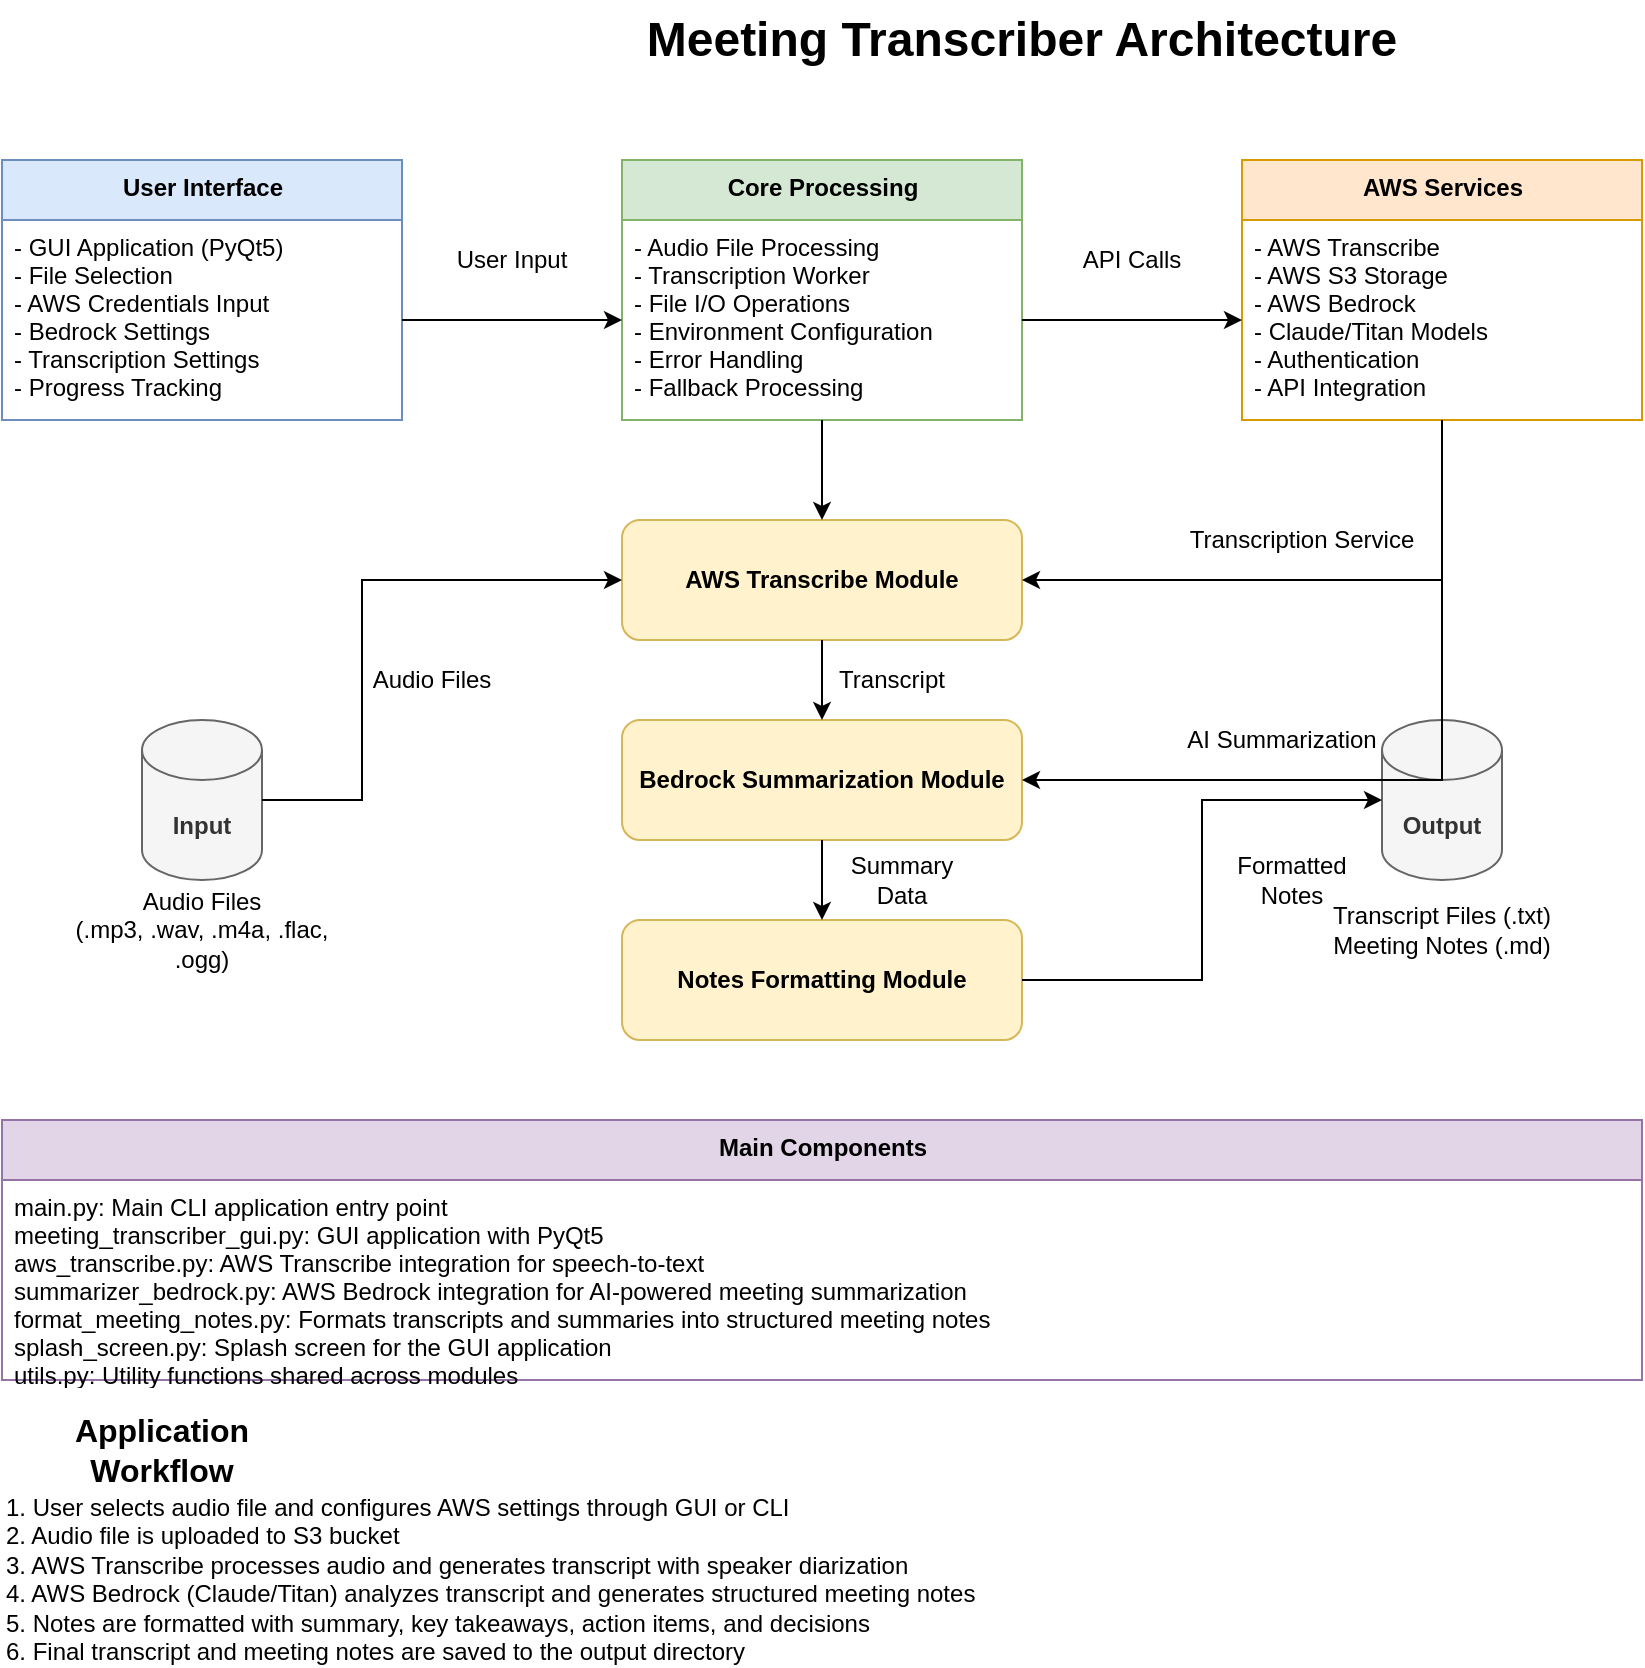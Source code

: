 <mxfile version="15.8.3" type="device">
  <diagram id="meeting-transcriber-architecture" name="Meeting Transcriber Architecture">
    <mxGraphModel dx="1422" dy="798" grid="1" gridSize="10" guides="1" tooltips="1" connect="1" arrows="1" fold="1" page="1" pageScale="1" pageWidth="1100" pageHeight="850" math="0" shadow="0">
      <root>
        <mxCell id="0" />
        <mxCell id="1" parent="0" />
        
        <!-- Title -->
        <mxCell id="title" value="Meeting Transcriber Architecture" style="text;html=1;strokeColor=none;fillColor=none;align=center;verticalAlign=middle;whiteSpace=wrap;rounded=0;fontSize=24;fontStyle=1" vertex="1" parent="1">
          <mxGeometry x="350" y="20" width="400" height="40" as="geometry" />
        </mxCell>
        
        <!-- User Interface -->
        <mxCell id="ui_container" value="User Interface" style="swimlane;fontStyle=1;align=center;verticalAlign=top;childLayout=stackLayout;horizontal=1;startSize=30;horizontalStack=0;resizeParent=1;resizeParentMax=0;resizeLast=0;collapsible=0;marginBottom=0;html=1;fillColor=#dae8fc;strokeColor=#6c8ebf;" vertex="1" parent="1">
          <mxGeometry x="40" y="100" width="200" height="130" as="geometry" />
        </mxCell>
        <mxCell id="ui_components" value="- GUI Application (PyQt5)&#xa;- File Selection&#xa;- AWS Credentials Input&#xa;- Bedrock Settings&#xa;- Transcription Settings&#xa;- Progress Tracking" style="text;strokeColor=none;fillColor=none;align=left;verticalAlign=top;spacingLeft=4;spacingRight=4;overflow=hidden;rotatable=0;points=[[0,0.5],[1,0.5]];portConstraint=eastwest;" vertex="1" parent="ui_container">
          <mxGeometry y="30" width="200" height="100" as="geometry" />
        </mxCell>
        
        <!-- Core Processing -->
        <mxCell id="core_container" value="Core Processing" style="swimlane;fontStyle=1;align=center;verticalAlign=top;childLayout=stackLayout;horizontal=1;startSize=30;horizontalStack=0;resizeParent=1;resizeParentMax=0;resizeLast=0;collapsible=0;marginBottom=0;html=1;fillColor=#d5e8d4;strokeColor=#82b366;" vertex="1" parent="1">
          <mxGeometry x="350" y="100" width="200" height="130" as="geometry" />
        </mxCell>
        <mxCell id="core_components" value="- Audio File Processing&#xa;- Transcription Worker&#xa;- File I/O Operations&#xa;- Environment Configuration&#xa;- Error Handling&#xa;- Fallback Processing" style="text;strokeColor=none;fillColor=none;align=left;verticalAlign=top;spacingLeft=4;spacingRight=4;overflow=hidden;rotatable=0;points=[[0,0.5],[1,0.5]];portConstraint=eastwest;" vertex="1" parent="core_container">
          <mxGeometry y="30" width="200" height="100" as="geometry" />
        </mxCell>
        
        <!-- AWS Services -->
        <mxCell id="aws_container" value="AWS Services" style="swimlane;fontStyle=1;align=center;verticalAlign=top;childLayout=stackLayout;horizontal=1;startSize=30;horizontalStack=0;resizeParent=1;resizeParentMax=0;resizeLast=0;collapsible=0;marginBottom=0;html=1;fillColor=#ffe6cc;strokeColor=#d79b00;" vertex="1" parent="1">
          <mxGeometry x="660" y="100" width="200" height="130" as="geometry" />
        </mxCell>
        <mxCell id="aws_components" value="- AWS Transcribe&#xa;- AWS S3 Storage&#xa;- AWS Bedrock&#xa;- Claude/Titan Models&#xa;- Authentication&#xa;- API Integration" style="text;strokeColor=none;fillColor=none;align=left;verticalAlign=top;spacingLeft=4;spacingRight=4;overflow=hidden;rotatable=0;points=[[0,0.5],[1,0.5]];portConstraint=eastwest;" vertex="1" parent="aws_container">
          <mxGeometry y="30" width="200" height="100" as="geometry" />
        </mxCell>
        
        <!-- Transcription Module -->
        <mxCell id="transcribe_module" value="AWS Transcribe Module" style="rounded=1;whiteSpace=wrap;html=1;fillColor=#fff2cc;strokeColor=#d6b656;fontStyle=1" vertex="1" parent="1">
          <mxGeometry x="350" y="280" width="200" height="60" as="geometry" />
        </mxCell>
        
        <!-- Summarization Module -->
        <mxCell id="summarize_module" value="Bedrock Summarization Module" style="rounded=1;whiteSpace=wrap;html=1;fillColor=#fff2cc;strokeColor=#d6b656;fontStyle=1" vertex="1" parent="1">
          <mxGeometry x="350" y="380" width="200" height="60" as="geometry" />
        </mxCell>
        
        <!-- Formatting Module -->
        <mxCell id="format_module" value="Notes Formatting Module" style="rounded=1;whiteSpace=wrap;html=1;fillColor=#fff2cc;strokeColor=#d6b656;fontStyle=1" vertex="1" parent="1">
          <mxGeometry x="350" y="480" width="200" height="60" as="geometry" />
        </mxCell>
        
        <!-- Input Files -->
        <mxCell id="input_files" value="Input" style="shape=cylinder3;whiteSpace=wrap;html=1;boundedLbl=1;backgroundOutline=1;size=15;fillColor=#f5f5f5;strokeColor=#666666;fontColor=#333333;fontStyle=1" vertex="1" parent="1">
          <mxGeometry x="110" y="380" width="60" height="80" as="geometry" />
        </mxCell>
        <mxCell id="input_label" value="Audio Files&#xa;(.mp3, .wav, .m4a, .flac, .ogg)" style="text;html=1;strokeColor=none;fillColor=none;align=center;verticalAlign=middle;whiteSpace=wrap;rounded=0;" vertex="1" parent="1">
          <mxGeometry x="70" y="470" width="140" height="30" as="geometry" />
        </mxCell>
        
        <!-- Output Files -->
        <mxCell id="output_files" value="Output" style="shape=cylinder3;whiteSpace=wrap;html=1;boundedLbl=1;backgroundOutline=1;size=15;fillColor=#f5f5f5;strokeColor=#666666;fontColor=#333333;fontStyle=1" vertex="1" parent="1">
          <mxGeometry x="730" y="380" width="60" height="80" as="geometry" />
        </mxCell>
        <mxCell id="output_label" value="Transcript Files (.txt)&#xa;Meeting Notes (.md)" style="text;html=1;strokeColor=none;fillColor=none;align=center;verticalAlign=middle;whiteSpace=wrap;rounded=0;" vertex="1" parent="1">
          <mxGeometry x="690" y="470" width="140" height="30" as="geometry" />
        </mxCell>
        
        <!-- Flow Arrows -->
        <mxCell id="arrow_ui_to_core" value="" style="endArrow=classic;html=1;rounded=0;exitX=1;exitY=0.5;exitDx=0;exitDy=0;entryX=0;entryY=0.5;entryDx=0;entryDy=0;" edge="1" parent="1" source="ui_components" target="core_components">
          <mxGeometry width="50" height="50" relative="1" as="geometry">
            <mxPoint x="250" y="165" as="sourcePoint" />
            <mxPoint x="340" y="165" as="targetPoint" />
          </mxGeometry>
        </mxCell>
        <mxCell id="arrow_core_to_aws" value="" style="endArrow=classic;html=1;rounded=0;exitX=1;exitY=0.5;exitDx=0;exitDy=0;entryX=0;entryY=0.5;entryDx=0;entryDy=0;" edge="1" parent="1" source="core_components" target="aws_components">
          <mxGeometry width="50" height="50" relative="1" as="geometry">
            <mxPoint x="560" y="165" as="sourcePoint" />
            <mxPoint x="650" y="165" as="targetPoint" />
          </mxGeometry>
        </mxCell>
        <mxCell id="arrow_core_to_transcribe" value="" style="endArrow=classic;html=1;rounded=0;exitX=0.5;exitY=1;exitDx=0;exitDy=0;entryX=0.5;entryY=0;entryDx=0;entryDy=0;" edge="1" parent="1" source="core_container" target="transcribe_module">
          <mxGeometry width="50" height="50" relative="1" as="geometry">
            <mxPoint x="450" y="240" as="sourcePoint" />
            <mxPoint x="450" y="270" as="targetPoint" />
          </mxGeometry>
        </mxCell>
        <mxCell id="arrow_transcribe_to_summarize" value="" style="endArrow=classic;html=1;rounded=0;exitX=0.5;exitY=1;exitDx=0;exitDy=0;entryX=0.5;entryY=0;entryDx=0;entryDy=0;" edge="1" parent="1" source="transcribe_module" target="summarize_module">
          <mxGeometry width="50" height="50" relative="1" as="geometry">
            <mxPoint x="450" y="350" as="sourcePoint" />
            <mxPoint x="450" y="380" as="targetPoint" />
          </mxGeometry>
        </mxCell>
        <mxCell id="arrow_summarize_to_format" value="" style="endArrow=classic;html=1;rounded=0;exitX=0.5;exitY=1;exitDx=0;exitDy=0;entryX=0.5;entryY=0;entryDx=0;entryDy=0;" edge="1" parent="1" source="summarize_module" target="format_module">
          <mxGeometry width="50" height="50" relative="1" as="geometry">
            <mxPoint x="450" y="450" as="sourcePoint" />
            <mxPoint x="450" y="480" as="targetPoint" />
          </mxGeometry>
        </mxCell>
        <mxCell id="arrow_input_to_transcribe" value="" style="endArrow=classic;html=1;rounded=0;exitX=1;exitY=0.5;exitDx=0;exitDy=0;entryX=0;entryY=0.5;entryDx=0;entryDy=0;" edge="1" parent="1" source="input_files" target="transcribe_module">
          <mxGeometry width="50" height="50" relative="1" as="geometry">
            <mxPoint x="180" y="420" as="sourcePoint" />
            <mxPoint x="340" y="310" as="targetPoint" />
            <Array as="points">
              <mxPoint x="220" y="420" />
              <mxPoint x="220" y="310" />
            </Array>
          </mxGeometry>
        </mxCell>
        <mxCell id="arrow_format_to_output" value="" style="endArrow=classic;html=1;rounded=0;exitX=1;exitY=0.5;exitDx=0;exitDy=0;entryX=0;entryY=0.5;entryDx=0;entryDy=0;" edge="1" parent="1" source="format_module" target="output_files">
          <mxGeometry width="50" height="50" relative="1" as="geometry">
            <mxPoint x="560" y="510" as="sourcePoint" />
            <mxPoint x="720" y="420" as="targetPoint" />
            <Array as="points">
              <mxPoint x="640" y="510" />
              <mxPoint x="640" y="420" />
            </Array>
          </mxGeometry>
        </mxCell>
        <mxCell id="arrow_aws_to_transcribe" value="" style="endArrow=classic;html=1;rounded=0;exitX=0.5;exitY=1;exitDx=0;exitDy=0;entryX=1;entryY=0.5;entryDx=0;entryDy=0;" edge="1" parent="1" source="aws_container" target="transcribe_module">
          <mxGeometry width="50" height="50" relative="1" as="geometry">
            <mxPoint x="760" y="240" as="sourcePoint" />
            <mxPoint x="560" y="310" as="targetPoint" />
            <Array as="points">
              <mxPoint x="760" y="310" />
            </Array>
          </mxGeometry>
        </mxCell>
        <mxCell id="arrow_aws_to_summarize" value="" style="endArrow=classic;html=1;rounded=0;entryX=1;entryY=0.5;entryDx=0;entryDy=0;" edge="1" parent="1" target="summarize_module">
          <mxGeometry width="50" height="50" relative="1" as="geometry">
            <mxPoint x="760" y="310" as="sourcePoint" />
            <mxPoint x="560" y="410" as="targetPoint" />
            <Array as="points">
              <mxPoint x="760" y="410" />
            </Array>
          </mxGeometry>
        </mxCell>
        
        <!-- Data Flow Labels -->
        <mxCell id="label_ui_to_core" value="User Input" style="text;html=1;strokeColor=none;fillColor=none;align=center;verticalAlign=middle;whiteSpace=wrap;rounded=0;" vertex="1" parent="1">
          <mxGeometry x="260" y="140" width="70" height="20" as="geometry" />
        </mxCell>
        <mxCell id="label_core_to_aws" value="API Calls" style="text;html=1;strokeColor=none;fillColor=none;align=center;verticalAlign=middle;whiteSpace=wrap;rounded=0;" vertex="1" parent="1">
          <mxGeometry x="570" y="140" width="70" height="20" as="geometry" />
        </mxCell>
        <mxCell id="label_input_to_transcribe" value="Audio Files" style="text;html=1;strokeColor=none;fillColor=none;align=center;verticalAlign=middle;whiteSpace=wrap;rounded=0;" vertex="1" parent="1">
          <mxGeometry x="220" y="350" width="70" height="20" as="geometry" />
        </mxCell>
        <mxCell id="label_transcribe_to_summarize" value="Transcript" style="text;html=1;strokeColor=none;fillColor=none;align=center;verticalAlign=middle;whiteSpace=wrap;rounded=0;" vertex="1" parent="1">
          <mxGeometry x="450" y="350" width="70" height="20" as="geometry" />
        </mxCell>
        <mxCell id="label_summarize_to_format" value="Summary Data" style="text;html=1;strokeColor=none;fillColor=none;align=center;verticalAlign=middle;whiteSpace=wrap;rounded=0;" vertex="1" parent="1">
          <mxGeometry x="450" y="450" width="80" height="20" as="geometry" />
        </mxCell>
        <mxCell id="label_format_to_output" value="Formatted Notes" style="text;html=1;strokeColor=none;fillColor=none;align=center;verticalAlign=middle;whiteSpace=wrap;rounded=0;" vertex="1" parent="1">
          <mxGeometry x="640" y="450" width="90" height="20" as="geometry" />
        </mxCell>
        <mxCell id="label_aws_to_transcribe" value="Transcription Service" style="text;html=1;strokeColor=none;fillColor=none;align=center;verticalAlign=middle;whiteSpace=wrap;rounded=0;" vertex="1" parent="1">
          <mxGeometry x="630" y="280" width="120" height="20" as="geometry" />
        </mxCell>
        <mxCell id="label_aws_to_summarize" value="AI Summarization" style="text;html=1;strokeColor=none;fillColor=none;align=center;verticalAlign=middle;whiteSpace=wrap;rounded=0;" vertex="1" parent="1">
          <mxGeometry x="630" y="380" width="100" height="20" as="geometry" />
        </mxCell>
        
        <!-- Main Components -->
        <mxCell id="main_components" value="Main Components" style="swimlane;fontStyle=1;align=center;verticalAlign=top;childLayout=stackLayout;horizontal=1;startSize=30;horizontalStack=0;resizeParent=1;resizeParentMax=0;resizeLast=0;collapsible=0;marginBottom=0;html=1;fillColor=#e1d5e7;strokeColor=#9673a6;" vertex="1" parent="1">
          <mxGeometry x="40" y="580" width="820" height="130" as="geometry" />
        </mxCell>
        <mxCell id="main_files" value="main.py: Main CLI application entry point&#xa;meeting_transcriber_gui.py: GUI application with PyQt5&#xa;aws_transcribe.py: AWS Transcribe integration for speech-to-text&#xa;summarizer_bedrock.py: AWS Bedrock integration for AI-powered meeting summarization&#xa;format_meeting_notes.py: Formats transcripts and summaries into structured meeting notes&#xa;splash_screen.py: Splash screen for the GUI application&#xa;utils.py: Utility functions shared across modules" style="text;strokeColor=none;fillColor=none;align=left;verticalAlign=top;spacingLeft=4;spacingRight=4;overflow=hidden;rotatable=0;points=[[0,0.5],[1,0.5]];portConstraint=eastwest;" vertex="1" parent="main_components">
          <mxGeometry y="30" width="820" height="100" as="geometry" />
        </mxCell>
        
        <!-- Workflow Description -->
        <mxCell id="workflow_title" value="Application Workflow" style="text;html=1;strokeColor=none;fillColor=none;align=center;verticalAlign=middle;whiteSpace=wrap;rounded=0;fontSize=16;fontStyle=1" vertex="1" parent="1">
          <mxGeometry x="40" y="730" width="160" height="30" as="geometry" />
        </mxCell>
        <mxCell id="workflow_description" value="1. User selects audio file and configures AWS settings through GUI or CLI&#xa;2. Audio file is uploaded to S3 bucket&#xa;3. AWS Transcribe processes audio and generates transcript with speaker diarization&#xa;4. AWS Bedrock (Claude/Titan) analyzes transcript and generates structured meeting notes&#xa;5. Notes are formatted with summary, key takeaways, action items, and decisions&#xa;6. Final transcript and meeting notes are saved to the output directory" style="text;html=1;strokeColor=none;fillColor=none;align=left;verticalAlign=top;whiteSpace=wrap;rounded=0;" vertex="1" parent="1">
          <mxGeometry x="40" y="760" width="820" height="80" as="geometry" />
        </mxCell>
      </root>
    </mxGraphModel>
  </diagram>
</mxfile>